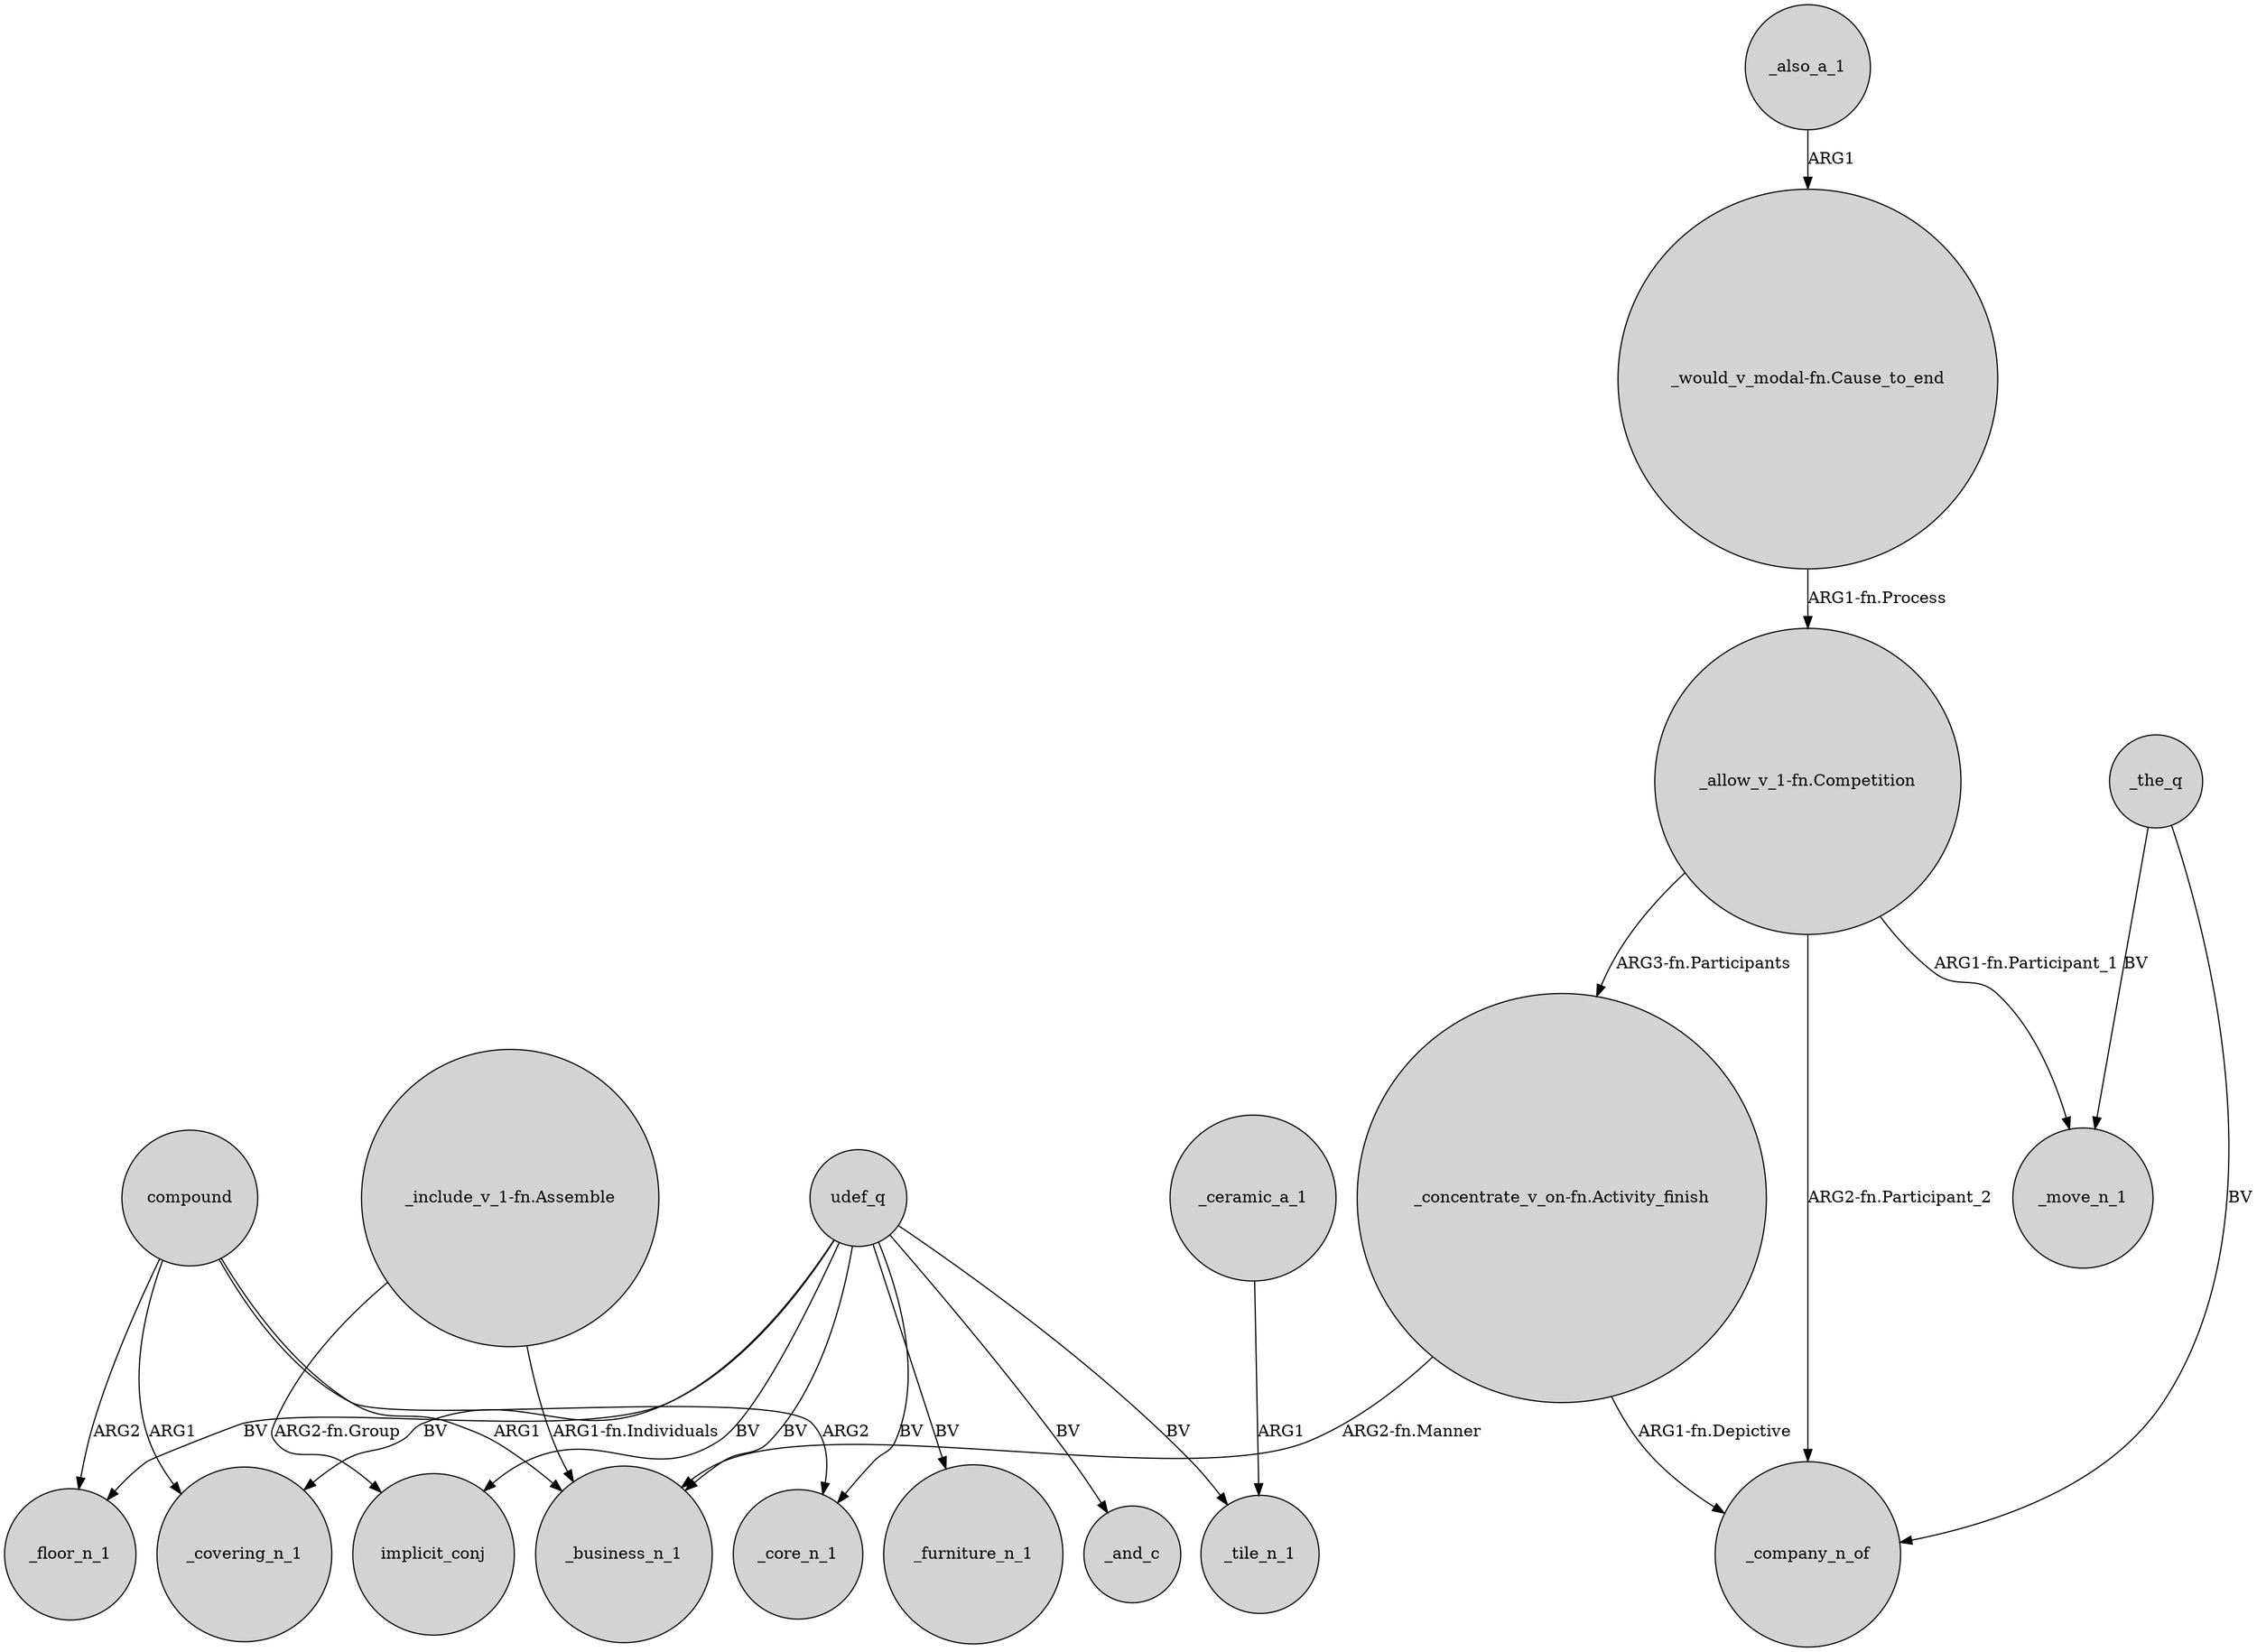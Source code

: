 digraph {
	node [shape=circle style=filled]
	"_include_v_1-fn.Assemble" -> implicit_conj [label="ARG2-fn.Group"]
	"_allow_v_1-fn.Competition" -> "_concentrate_v_on-fn.Activity_finish" [label="ARG3-fn.Participants"]
	compound -> _core_n_1 [label=ARG2]
	"_allow_v_1-fn.Competition" -> _move_n_1 [label="ARG1-fn.Participant_1"]
	compound -> _floor_n_1 [label=ARG2]
	_also_a_1 -> "_would_v_modal-fn.Cause_to_end" [label=ARG1]
	udef_q -> _covering_n_1 [label=BV]
	"_include_v_1-fn.Assemble" -> _business_n_1 [label="ARG1-fn.Individuals"]
	udef_q -> _and_c [label=BV]
	"_concentrate_v_on-fn.Activity_finish" -> _company_n_of [label="ARG1-fn.Depictive"]
	udef_q -> _business_n_1 [label=BV]
	_ceramic_a_1 -> _tile_n_1 [label=ARG1]
	udef_q -> _core_n_1 [label=BV]
	"_concentrate_v_on-fn.Activity_finish" -> _business_n_1 [label="ARG2-fn.Manner"]
	_the_q -> _move_n_1 [label=BV]
	udef_q -> _tile_n_1 [label=BV]
	"_would_v_modal-fn.Cause_to_end" -> "_allow_v_1-fn.Competition" [label="ARG1-fn.Process"]
	udef_q -> _furniture_n_1 [label=BV]
	"_allow_v_1-fn.Competition" -> _company_n_of [label="ARG2-fn.Participant_2"]
	compound -> _business_n_1 [label=ARG1]
	_the_q -> _company_n_of [label=BV]
	udef_q -> _floor_n_1 [label=BV]
	udef_q -> implicit_conj [label=BV]
	compound -> _covering_n_1 [label=ARG1]
}
